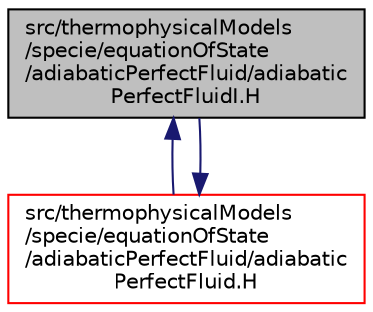 digraph "src/thermophysicalModels/specie/equationOfState/adiabaticPerfectFluid/adiabaticPerfectFluidI.H"
{
  bgcolor="transparent";
  edge [fontname="Helvetica",fontsize="10",labelfontname="Helvetica",labelfontsize="10"];
  node [fontname="Helvetica",fontsize="10",shape=record];
  Node1 [label="src/thermophysicalModels\l/specie/equationOfState\l/adiabaticPerfectFluid/adiabatic\lPerfectFluidI.H",height=0.2,width=0.4,color="black", fillcolor="grey75", style="filled", fontcolor="black"];
  Node1 -> Node2 [dir="back",color="midnightblue",fontsize="10",style="solid",fontname="Helvetica"];
  Node2 [label="src/thermophysicalModels\l/specie/equationOfState\l/adiabaticPerfectFluid/adiabatic\lPerfectFluid.H",height=0.2,width=0.4,color="red",URL="$a10511.html"];
  Node2 -> Node1 [dir="back",color="midnightblue",fontsize="10",style="solid",fontname="Helvetica"];
}
